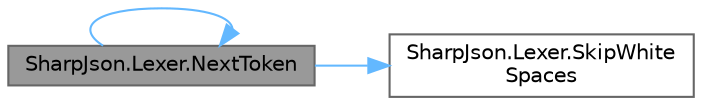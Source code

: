 digraph "SharpJson.Lexer.NextToken"
{
 // LATEX_PDF_SIZE
  bgcolor="transparent";
  edge [fontname=Helvetica,fontsize=10,labelfontname=Helvetica,labelfontsize=10];
  node [fontname=Helvetica,fontsize=10,shape=box,height=0.2,width=0.4];
  rankdir="LR";
  Node1 [id="Node000001",label="SharpJson.Lexer.NextToken",height=0.2,width=0.4,color="gray40", fillcolor="grey60", style="filled", fontcolor="black",tooltip=" "];
  Node1 -> Node1 [id="edge3_Node000001_Node000001",color="steelblue1",style="solid",tooltip=" "];
  Node1 -> Node2 [id="edge4_Node000001_Node000002",color="steelblue1",style="solid",tooltip=" "];
  Node2 [id="Node000002",label="SharpJson.Lexer.SkipWhite\lSpaces",height=0.2,width=0.4,color="grey40", fillcolor="white", style="filled",URL="$class_sharp_json_1_1_lexer.html#ac463df29435bb1cd854bebeaae1fd905",tooltip=" "];
}

